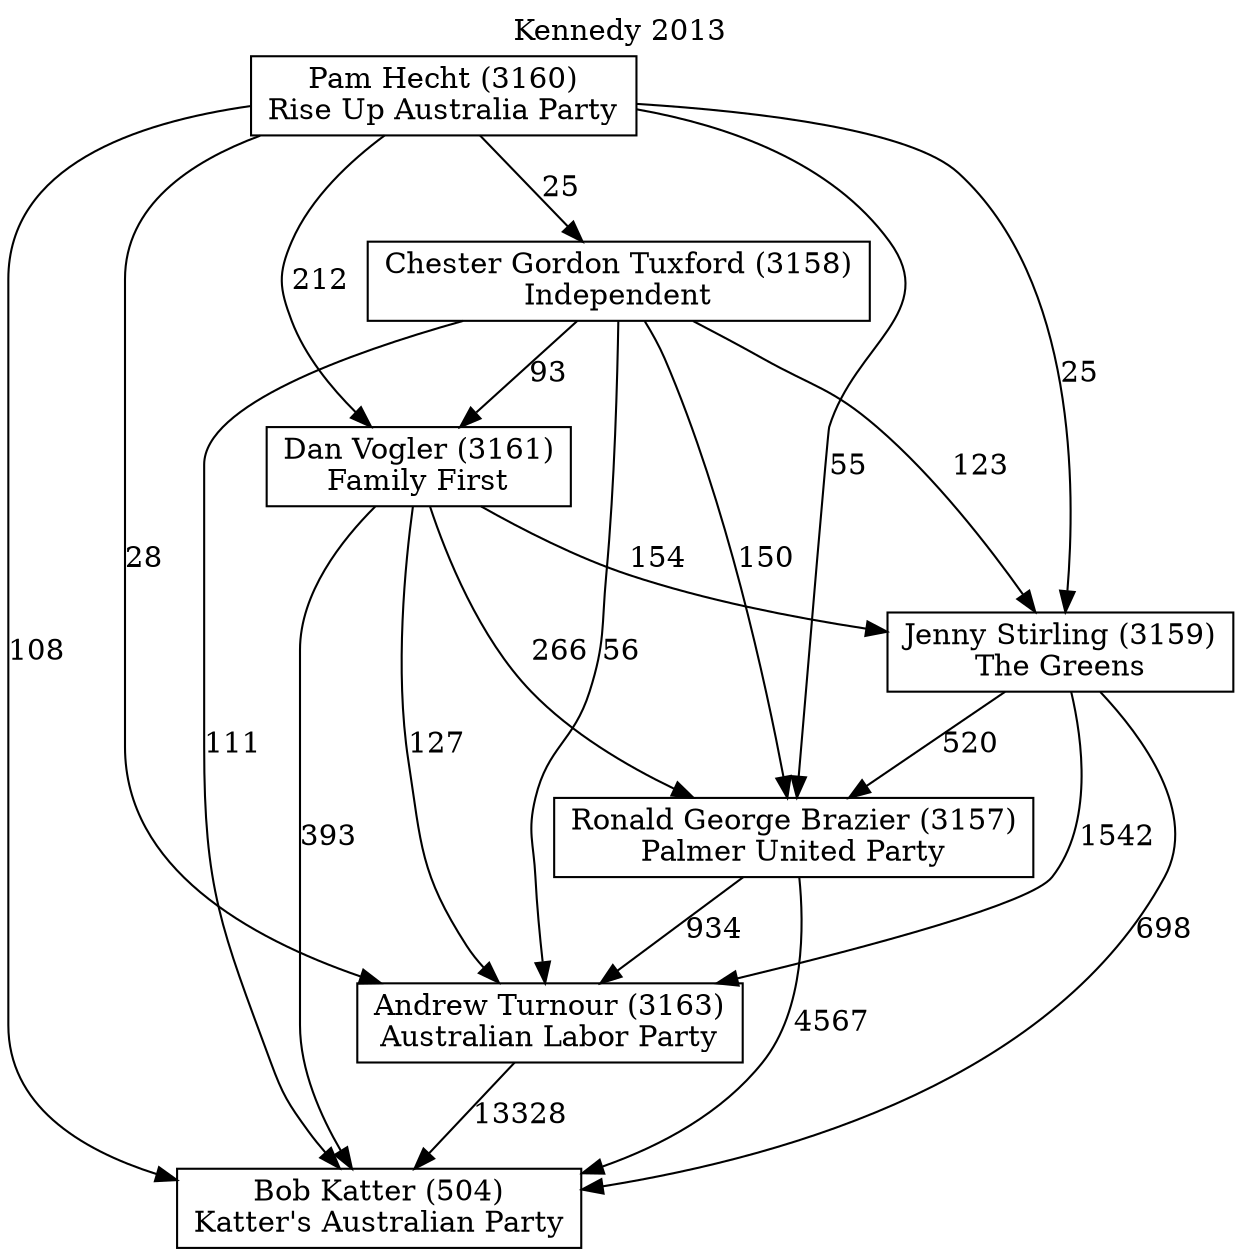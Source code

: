 // House preference flow
digraph "Bob Katter (504)_Kennedy_2013" {
	graph [label="Kennedy 2013" labelloc=t mclimit=10]
	node [shape=box]
	"Bob Katter (504)" [label="Bob Katter (504)
Katter's Australian Party"]
	"Andrew Turnour (3163)" [label="Andrew Turnour (3163)
Australian Labor Party"]
	"Ronald George Brazier (3157)" [label="Ronald George Brazier (3157)
Palmer United Party"]
	"Jenny Stirling (3159)" [label="Jenny Stirling (3159)
The Greens"]
	"Dan Vogler (3161)" [label="Dan Vogler (3161)
Family First"]
	"Chester Gordon Tuxford (3158)" [label="Chester Gordon Tuxford (3158)
Independent"]
	"Pam Hecht (3160)" [label="Pam Hecht (3160)
Rise Up Australia Party"]
	"Andrew Turnour (3163)" -> "Bob Katter (504)" [label=13328]
	"Ronald George Brazier (3157)" -> "Andrew Turnour (3163)" [label=934]
	"Jenny Stirling (3159)" -> "Ronald George Brazier (3157)" [label=520]
	"Dan Vogler (3161)" -> "Jenny Stirling (3159)" [label=154]
	"Chester Gordon Tuxford (3158)" -> "Dan Vogler (3161)" [label=93]
	"Pam Hecht (3160)" -> "Chester Gordon Tuxford (3158)" [label=25]
	"Ronald George Brazier (3157)" -> "Bob Katter (504)" [label=4567]
	"Jenny Stirling (3159)" -> "Bob Katter (504)" [label=698]
	"Dan Vogler (3161)" -> "Bob Katter (504)" [label=393]
	"Chester Gordon Tuxford (3158)" -> "Bob Katter (504)" [label=111]
	"Pam Hecht (3160)" -> "Bob Katter (504)" [label=108]
	"Pam Hecht (3160)" -> "Dan Vogler (3161)" [label=212]
	"Chester Gordon Tuxford (3158)" -> "Jenny Stirling (3159)" [label=123]
	"Pam Hecht (3160)" -> "Jenny Stirling (3159)" [label=25]
	"Dan Vogler (3161)" -> "Ronald George Brazier (3157)" [label=266]
	"Chester Gordon Tuxford (3158)" -> "Ronald George Brazier (3157)" [label=150]
	"Pam Hecht (3160)" -> "Ronald George Brazier (3157)" [label=55]
	"Jenny Stirling (3159)" -> "Andrew Turnour (3163)" [label=1542]
	"Dan Vogler (3161)" -> "Andrew Turnour (3163)" [label=127]
	"Chester Gordon Tuxford (3158)" -> "Andrew Turnour (3163)" [label=56]
	"Pam Hecht (3160)" -> "Andrew Turnour (3163)" [label=28]
}
